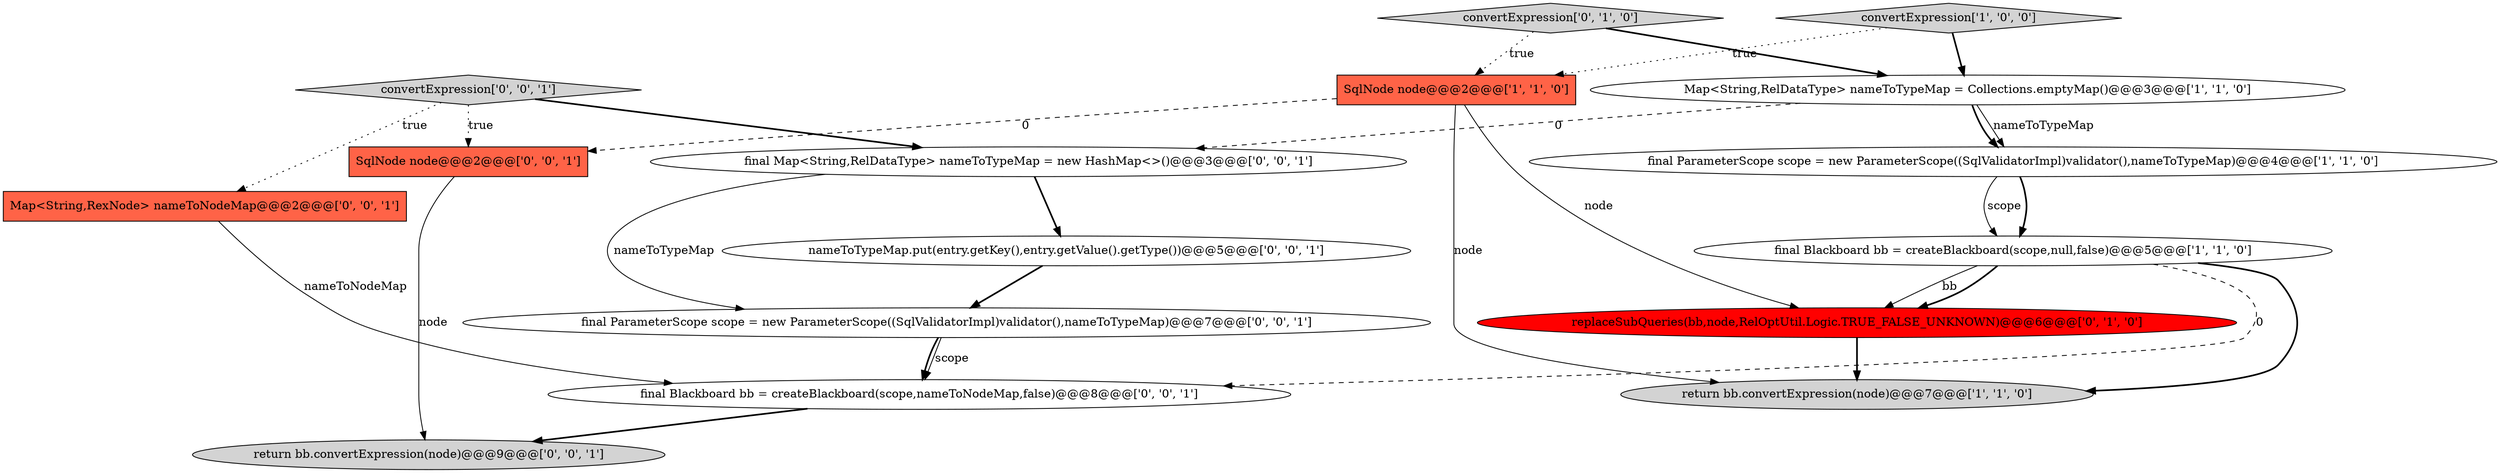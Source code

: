 digraph {
11 [style = filled, label = "SqlNode node@@@2@@@['0', '0', '1']", fillcolor = tomato, shape = box image = "AAA0AAABBB3BBB"];
8 [style = filled, label = "Map<String,RexNode> nameToNodeMap@@@2@@@['0', '0', '1']", fillcolor = tomato, shape = box image = "AAA0AAABBB3BBB"];
9 [style = filled, label = "final Blackboard bb = createBlackboard(scope,nameToNodeMap,false)@@@8@@@['0', '0', '1']", fillcolor = white, shape = ellipse image = "AAA0AAABBB3BBB"];
15 [style = filled, label = "return bb.convertExpression(node)@@@9@@@['0', '0', '1']", fillcolor = lightgray, shape = ellipse image = "AAA0AAABBB3BBB"];
7 [style = filled, label = "convertExpression['0', '1', '0']", fillcolor = lightgray, shape = diamond image = "AAA0AAABBB2BBB"];
4 [style = filled, label = "final Blackboard bb = createBlackboard(scope,null,false)@@@5@@@['1', '1', '0']", fillcolor = white, shape = ellipse image = "AAA0AAABBB1BBB"];
0 [style = filled, label = "return bb.convertExpression(node)@@@7@@@['1', '1', '0']", fillcolor = lightgray, shape = ellipse image = "AAA0AAABBB1BBB"];
5 [style = filled, label = "convertExpression['1', '0', '0']", fillcolor = lightgray, shape = diamond image = "AAA0AAABBB1BBB"];
3 [style = filled, label = "Map<String,RelDataType> nameToTypeMap = Collections.emptyMap()@@@3@@@['1', '1', '0']", fillcolor = white, shape = ellipse image = "AAA0AAABBB1BBB"];
14 [style = filled, label = "nameToTypeMap.put(entry.getKey(),entry.getValue().getType())@@@5@@@['0', '0', '1']", fillcolor = white, shape = ellipse image = "AAA0AAABBB3BBB"];
1 [style = filled, label = "SqlNode node@@@2@@@['1', '1', '0']", fillcolor = tomato, shape = box image = "AAA0AAABBB1BBB"];
2 [style = filled, label = "final ParameterScope scope = new ParameterScope((SqlValidatorImpl)validator(),nameToTypeMap)@@@4@@@['1', '1', '0']", fillcolor = white, shape = ellipse image = "AAA0AAABBB1BBB"];
12 [style = filled, label = "convertExpression['0', '0', '1']", fillcolor = lightgray, shape = diamond image = "AAA0AAABBB3BBB"];
10 [style = filled, label = "final Map<String,RelDataType> nameToTypeMap = new HashMap<>()@@@3@@@['0', '0', '1']", fillcolor = white, shape = ellipse image = "AAA0AAABBB3BBB"];
6 [style = filled, label = "replaceSubQueries(bb,node,RelOptUtil.Logic.TRUE_FALSE_UNKNOWN)@@@6@@@['0', '1', '0']", fillcolor = red, shape = ellipse image = "AAA1AAABBB2BBB"];
13 [style = filled, label = "final ParameterScope scope = new ParameterScope((SqlValidatorImpl)validator(),nameToTypeMap)@@@7@@@['0', '0', '1']", fillcolor = white, shape = ellipse image = "AAA0AAABBB3BBB"];
5->3 [style = bold, label=""];
3->2 [style = solid, label="nameToTypeMap"];
4->6 [style = solid, label="bb"];
10->14 [style = bold, label=""];
10->13 [style = solid, label="nameToTypeMap"];
4->6 [style = bold, label=""];
12->8 [style = dotted, label="true"];
1->0 [style = solid, label="node"];
5->1 [style = dotted, label="true"];
6->0 [style = bold, label=""];
2->4 [style = bold, label=""];
7->3 [style = bold, label=""];
1->6 [style = solid, label="node"];
4->0 [style = bold, label=""];
12->11 [style = dotted, label="true"];
4->9 [style = dashed, label="0"];
12->10 [style = bold, label=""];
3->2 [style = bold, label=""];
11->15 [style = solid, label="node"];
2->4 [style = solid, label="scope"];
9->15 [style = bold, label=""];
1->11 [style = dashed, label="0"];
8->9 [style = solid, label="nameToNodeMap"];
3->10 [style = dashed, label="0"];
13->9 [style = bold, label=""];
14->13 [style = bold, label=""];
7->1 [style = dotted, label="true"];
13->9 [style = solid, label="scope"];
}
